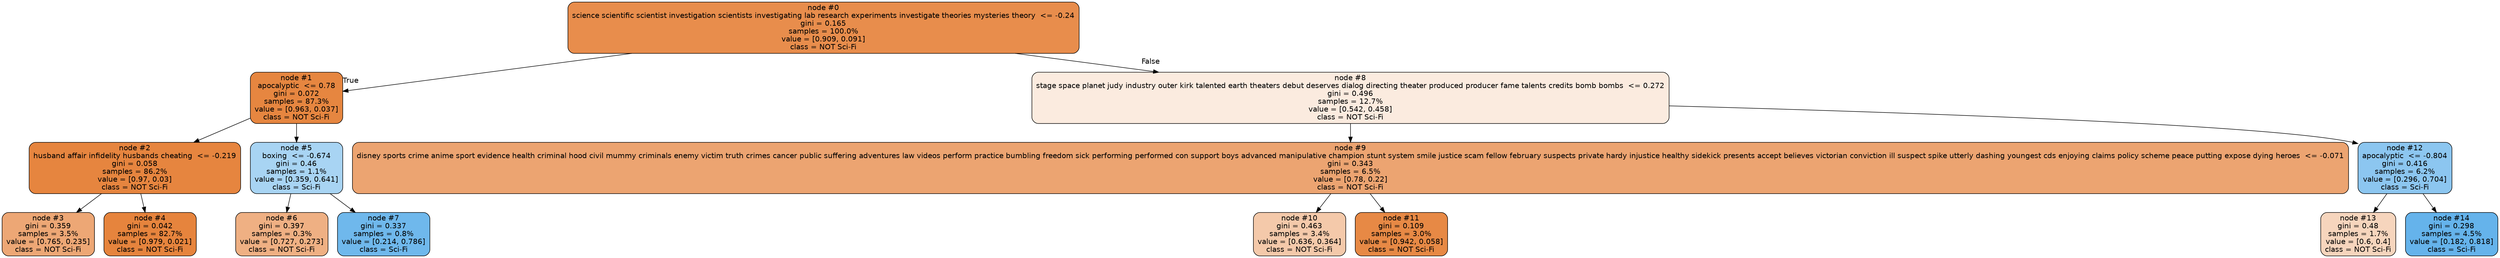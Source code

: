 digraph Tree {
node [shape=box, style="filled, rounded", color="black", fontname=helvetica] ;
edge [fontname=helvetica] ;
0 [label="node #0\nscience scientific scientist investigation scientists investigating lab research experiments investigate theories mysteries theory  <= -0.24\ngini = 0.165\nsamples = 100.0%\nvalue = [0.909, 0.091]\nclass = NOT Sci-Fi", fillcolor="#e58139e6"] ;
1 [label="node #1\napocalyptic  <= 0.78\ngini = 0.072\nsamples = 87.3%\nvalue = [0.963, 0.037]\nclass = NOT Sci-Fi", fillcolor="#e58139f5"] ;
0 -> 1 [labeldistance=2.5, labelangle=45, headlabel="True"] ;
2 [label="node #2\nhusband affair infidelity husbands cheating  <= -0.219\ngini = 0.058\nsamples = 86.2%\nvalue = [0.97, 0.03]\nclass = NOT Sci-Fi", fillcolor="#e58139f7"] ;
1 -> 2 ;
3 [label="node #3\ngini = 0.359\nsamples = 3.5%\nvalue = [0.765, 0.235]\nclass = NOT Sci-Fi", fillcolor="#e58139b1"] ;
2 -> 3 ;
4 [label="node #4\ngini = 0.042\nsamples = 82.7%\nvalue = [0.979, 0.021]\nclass = NOT Sci-Fi", fillcolor="#e58139f9"] ;
2 -> 4 ;
5 [label="node #5\nboxing  <= -0.674\ngini = 0.46\nsamples = 1.1%\nvalue = [0.359, 0.641]\nclass = Sci-Fi", fillcolor="#399de570"] ;
1 -> 5 ;
6 [label="node #6\ngini = 0.397\nsamples = 0.3%\nvalue = [0.727, 0.273]\nclass = NOT Sci-Fi", fillcolor="#e581399f"] ;
5 -> 6 ;
7 [label="node #7\ngini = 0.337\nsamples = 0.8%\nvalue = [0.214, 0.786]\nclass = Sci-Fi", fillcolor="#399de5b9"] ;
5 -> 7 ;
8 [label="node #8\nstage space planet judy industry outer kirk talented earth theaters debut deserves dialog directing theater produced producer fame talents credits bomb bombs  <= 0.272\ngini = 0.496\nsamples = 12.7%\nvalue = [0.542, 0.458]\nclass = NOT Sci-Fi", fillcolor="#e5813928"] ;
0 -> 8 [labeldistance=2.5, labelangle=-45, headlabel="False"] ;
9 [label="node #9\ndisney sports crime anime sport evidence health criminal hood civil mummy criminals enemy victim truth crimes cancer public suffering adventures law videos perform practice bumbling freedom sick performing performed con support boys advanced manipulative champion stunt system smile justice scam fellow february suspects private hardy injustice healthy sidekick presents accept believes victorian conviction ill suspect spike utterly dashing youngest cds enjoying claims policy scheme peace putting expose dying heroes  <= -0.071\ngini = 0.343\nsamples = 6.5%\nvalue = [0.78, 0.22]\nclass = NOT Sci-Fi", fillcolor="#e58139b7"] ;
8 -> 9 ;
10 [label="node #10\ngini = 0.463\nsamples = 3.4%\nvalue = [0.636, 0.364]\nclass = NOT Sci-Fi", fillcolor="#e581396d"] ;
9 -> 10 ;
11 [label="node #11\ngini = 0.109\nsamples = 3.0%\nvalue = [0.942, 0.058]\nclass = NOT Sci-Fi", fillcolor="#e58139ef"] ;
9 -> 11 ;
12 [label="node #12\napocalyptic  <= -0.804\ngini = 0.416\nsamples = 6.2%\nvalue = [0.296, 0.704]\nclass = Sci-Fi", fillcolor="#399de594"] ;
8 -> 12 ;
13 [label="node #13\ngini = 0.48\nsamples = 1.7%\nvalue = [0.6, 0.4]\nclass = NOT Sci-Fi", fillcolor="#e5813955"] ;
12 -> 13 ;
14 [label="node #14\ngini = 0.298\nsamples = 4.5%\nvalue = [0.182, 0.818]\nclass = Sci-Fi", fillcolor="#399de5c6"] ;
12 -> 14 ;
}